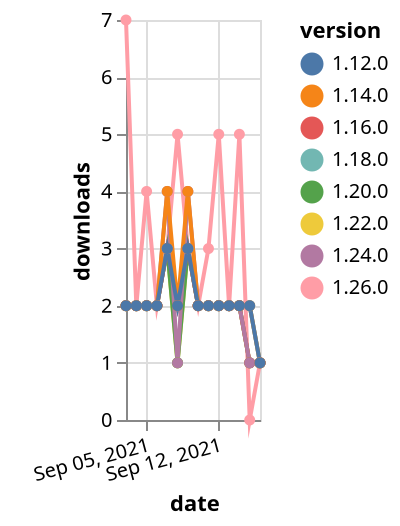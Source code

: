 {"$schema": "https://vega.github.io/schema/vega-lite/v5.json", "description": "A simple bar chart with embedded data.", "data": {"values": [{"date": "2021-09-03", "total": 1708, "delta": 2, "version": "1.18.0"}, {"date": "2021-09-04", "total": 1710, "delta": 2, "version": "1.18.0"}, {"date": "2021-09-05", "total": 1712, "delta": 2, "version": "1.18.0"}, {"date": "2021-09-06", "total": 1714, "delta": 2, "version": "1.18.0"}, {"date": "2021-09-07", "total": 1717, "delta": 3, "version": "1.18.0"}, {"date": "2021-09-08", "total": 1719, "delta": 2, "version": "1.18.0"}, {"date": "2021-09-09", "total": 1722, "delta": 3, "version": "1.18.0"}, {"date": "2021-09-10", "total": 1724, "delta": 2, "version": "1.18.0"}, {"date": "2021-09-11", "total": 1726, "delta": 2, "version": "1.18.0"}, {"date": "2021-09-12", "total": 1728, "delta": 2, "version": "1.18.0"}, {"date": "2021-09-13", "total": 1730, "delta": 2, "version": "1.18.0"}, {"date": "2021-09-14", "total": 1732, "delta": 2, "version": "1.18.0"}, {"date": "2021-09-15", "total": 1734, "delta": 2, "version": "1.18.0"}, {"date": "2021-09-16", "total": 1735, "delta": 1, "version": "1.18.0"}, {"date": "2021-09-03", "total": 1024, "delta": 2, "version": "1.22.0"}, {"date": "2021-09-04", "total": 1026, "delta": 2, "version": "1.22.0"}, {"date": "2021-09-05", "total": 1028, "delta": 2, "version": "1.22.0"}, {"date": "2021-09-06", "total": 1030, "delta": 2, "version": "1.22.0"}, {"date": "2021-09-07", "total": 1033, "delta": 3, "version": "1.22.0"}, {"date": "2021-09-08", "total": 1034, "delta": 1, "version": "1.22.0"}, {"date": "2021-09-09", "total": 1037, "delta": 3, "version": "1.22.0"}, {"date": "2021-09-10", "total": 1039, "delta": 2, "version": "1.22.0"}, {"date": "2021-09-11", "total": 1041, "delta": 2, "version": "1.22.0"}, {"date": "2021-09-12", "total": 1043, "delta": 2, "version": "1.22.0"}, {"date": "2021-09-13", "total": 1045, "delta": 2, "version": "1.22.0"}, {"date": "2021-09-14", "total": 1047, "delta": 2, "version": "1.22.0"}, {"date": "2021-09-15", "total": 1048, "delta": 1, "version": "1.22.0"}, {"date": "2021-09-16", "total": 1049, "delta": 1, "version": "1.22.0"}, {"date": "2021-09-03", "total": 244, "delta": 7, "version": "1.26.0"}, {"date": "2021-09-04", "total": 246, "delta": 2, "version": "1.26.0"}, {"date": "2021-09-05", "total": 250, "delta": 4, "version": "1.26.0"}, {"date": "2021-09-06", "total": 252, "delta": 2, "version": "1.26.0"}, {"date": "2021-09-07", "total": 255, "delta": 3, "version": "1.26.0"}, {"date": "2021-09-08", "total": 260, "delta": 5, "version": "1.26.0"}, {"date": "2021-09-09", "total": 263, "delta": 3, "version": "1.26.0"}, {"date": "2021-09-10", "total": 265, "delta": 2, "version": "1.26.0"}, {"date": "2021-09-11", "total": 268, "delta": 3, "version": "1.26.0"}, {"date": "2021-09-12", "total": 273, "delta": 5, "version": "1.26.0"}, {"date": "2021-09-13", "total": 275, "delta": 2, "version": "1.26.0"}, {"date": "2021-09-14", "total": 280, "delta": 5, "version": "1.26.0"}, {"date": "2021-09-15", "total": 280, "delta": 0, "version": "1.26.0"}, {"date": "2021-09-16", "total": 281, "delta": 1, "version": "1.26.0"}, {"date": "2021-09-03", "total": 1508, "delta": 2, "version": "1.20.0"}, {"date": "2021-09-04", "total": 1510, "delta": 2, "version": "1.20.0"}, {"date": "2021-09-05", "total": 1512, "delta": 2, "version": "1.20.0"}, {"date": "2021-09-06", "total": 1514, "delta": 2, "version": "1.20.0"}, {"date": "2021-09-07", "total": 1517, "delta": 3, "version": "1.20.0"}, {"date": "2021-09-08", "total": 1518, "delta": 1, "version": "1.20.0"}, {"date": "2021-09-09", "total": 1521, "delta": 3, "version": "1.20.0"}, {"date": "2021-09-10", "total": 1523, "delta": 2, "version": "1.20.0"}, {"date": "2021-09-11", "total": 1525, "delta": 2, "version": "1.20.0"}, {"date": "2021-09-12", "total": 1527, "delta": 2, "version": "1.20.0"}, {"date": "2021-09-13", "total": 1529, "delta": 2, "version": "1.20.0"}, {"date": "2021-09-14", "total": 1531, "delta": 2, "version": "1.20.0"}, {"date": "2021-09-15", "total": 1532, "delta": 1, "version": "1.20.0"}, {"date": "2021-09-16", "total": 1533, "delta": 1, "version": "1.20.0"}, {"date": "2021-09-03", "total": 2101, "delta": 2, "version": "1.16.0"}, {"date": "2021-09-04", "total": 2103, "delta": 2, "version": "1.16.0"}, {"date": "2021-09-05", "total": 2105, "delta": 2, "version": "1.16.0"}, {"date": "2021-09-06", "total": 2107, "delta": 2, "version": "1.16.0"}, {"date": "2021-09-07", "total": 2110, "delta": 3, "version": "1.16.0"}, {"date": "2021-09-08", "total": 2112, "delta": 2, "version": "1.16.0"}, {"date": "2021-09-09", "total": 2115, "delta": 3, "version": "1.16.0"}, {"date": "2021-09-10", "total": 2117, "delta": 2, "version": "1.16.0"}, {"date": "2021-09-11", "total": 2119, "delta": 2, "version": "1.16.0"}, {"date": "2021-09-12", "total": 2121, "delta": 2, "version": "1.16.0"}, {"date": "2021-09-13", "total": 2123, "delta": 2, "version": "1.16.0"}, {"date": "2021-09-14", "total": 2125, "delta": 2, "version": "1.16.0"}, {"date": "2021-09-15", "total": 2126, "delta": 1, "version": "1.16.0"}, {"date": "2021-09-16", "total": 2127, "delta": 1, "version": "1.16.0"}, {"date": "2021-09-03", "total": 766, "delta": 2, "version": "1.24.0"}, {"date": "2021-09-04", "total": 768, "delta": 2, "version": "1.24.0"}, {"date": "2021-09-05", "total": 770, "delta": 2, "version": "1.24.0"}, {"date": "2021-09-06", "total": 772, "delta": 2, "version": "1.24.0"}, {"date": "2021-09-07", "total": 776, "delta": 4, "version": "1.24.0"}, {"date": "2021-09-08", "total": 777, "delta": 1, "version": "1.24.0"}, {"date": "2021-09-09", "total": 781, "delta": 4, "version": "1.24.0"}, {"date": "2021-09-10", "total": 783, "delta": 2, "version": "1.24.0"}, {"date": "2021-09-11", "total": 785, "delta": 2, "version": "1.24.0"}, {"date": "2021-09-12", "total": 787, "delta": 2, "version": "1.24.0"}, {"date": "2021-09-13", "total": 789, "delta": 2, "version": "1.24.0"}, {"date": "2021-09-14", "total": 791, "delta": 2, "version": "1.24.0"}, {"date": "2021-09-15", "total": 792, "delta": 1, "version": "1.24.0"}, {"date": "2021-09-16", "total": 793, "delta": 1, "version": "1.24.0"}, {"date": "2021-09-03", "total": 2548, "delta": 2, "version": "1.14.0"}, {"date": "2021-09-04", "total": 2550, "delta": 2, "version": "1.14.0"}, {"date": "2021-09-05", "total": 2552, "delta": 2, "version": "1.14.0"}, {"date": "2021-09-06", "total": 2554, "delta": 2, "version": "1.14.0"}, {"date": "2021-09-07", "total": 2558, "delta": 4, "version": "1.14.0"}, {"date": "2021-09-08", "total": 2560, "delta": 2, "version": "1.14.0"}, {"date": "2021-09-09", "total": 2564, "delta": 4, "version": "1.14.0"}, {"date": "2021-09-10", "total": 2566, "delta": 2, "version": "1.14.0"}, {"date": "2021-09-11", "total": 2568, "delta": 2, "version": "1.14.0"}, {"date": "2021-09-12", "total": 2570, "delta": 2, "version": "1.14.0"}, {"date": "2021-09-13", "total": 2572, "delta": 2, "version": "1.14.0"}, {"date": "2021-09-14", "total": 2574, "delta": 2, "version": "1.14.0"}, {"date": "2021-09-15", "total": 2576, "delta": 2, "version": "1.14.0"}, {"date": "2021-09-16", "total": 2577, "delta": 1, "version": "1.14.0"}, {"date": "2021-09-03", "total": 2325, "delta": 2, "version": "1.12.0"}, {"date": "2021-09-04", "total": 2327, "delta": 2, "version": "1.12.0"}, {"date": "2021-09-05", "total": 2329, "delta": 2, "version": "1.12.0"}, {"date": "2021-09-06", "total": 2331, "delta": 2, "version": "1.12.0"}, {"date": "2021-09-07", "total": 2334, "delta": 3, "version": "1.12.0"}, {"date": "2021-09-08", "total": 2336, "delta": 2, "version": "1.12.0"}, {"date": "2021-09-09", "total": 2339, "delta": 3, "version": "1.12.0"}, {"date": "2021-09-10", "total": 2341, "delta": 2, "version": "1.12.0"}, {"date": "2021-09-11", "total": 2343, "delta": 2, "version": "1.12.0"}, {"date": "2021-09-12", "total": 2345, "delta": 2, "version": "1.12.0"}, {"date": "2021-09-13", "total": 2347, "delta": 2, "version": "1.12.0"}, {"date": "2021-09-14", "total": 2349, "delta": 2, "version": "1.12.0"}, {"date": "2021-09-15", "total": 2351, "delta": 2, "version": "1.12.0"}, {"date": "2021-09-16", "total": 2352, "delta": 1, "version": "1.12.0"}]}, "width": "container", "mark": {"type": "line", "point": {"filled": true}}, "encoding": {"x": {"field": "date", "type": "temporal", "timeUnit": "yearmonthdate", "title": "date", "axis": {"labelAngle": -15}}, "y": {"field": "delta", "type": "quantitative", "title": "downloads"}, "color": {"field": "version", "type": "nominal"}, "tooltip": {"field": "delta"}}}